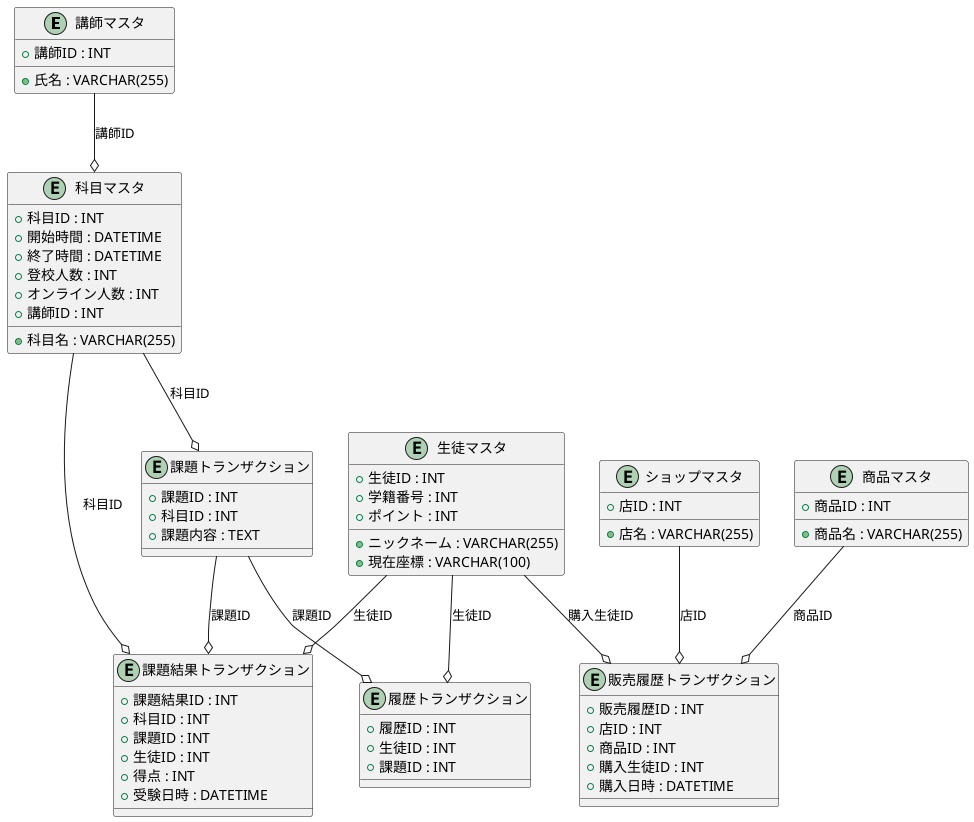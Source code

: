 @startuml aaa

' ------------------------------------------------------
' 講師マスタ
' ------------------------------------------------------
entity "講師マスタ" as teacher_master {
    +講師ID : INT
    +氏名 : VARCHAR(255)
}

' ------------------------------------------------------
' 生徒マスタ
' ------------------------------------------------------
entity "生徒マスタ" as student_master {
    +生徒ID : INT
    +学籍番号 : INT
    +ニックネーム : VARCHAR(255)
    +ポイント : INT
    +現在座標 : VARCHAR(100)
}

' ------------------------------------------------------
' 履歴トランザクション
' ------------------------------------------------------
entity "履歴トランザクション" as transaction_history {
    +履歴ID : INT
    +生徒ID : INT
    +課題ID : INT
}

' ------------------------------------------------------
' 科目マスタ
' ------------------------------------------------------
entity "科目マスタ" as subject_master {
    +科目ID : INT
    +科目名 : VARCHAR(255)
    +開始時間 : DATETIME
    +終了時間 : DATETIME
    +登校人数 : INT
    +オンライン人数 : INT
    +講師ID : INT
}

' ------------------------------------------------------
' 課題トランザクション
' ------------------------------------------------------
entity "課題トランザクション" as assignment_transaction {
    +課題ID : INT
    +科目ID : INT
    +課題内容 : TEXT
}

' ------------------------------------------------------
' 課題結果トランザクション
' ------------------------------------------------------
entity "課題結果トランザクション" as assignment_result_transaction {
    +課題結果ID : INT
    +科目ID : INT
    +課題ID : INT
    +生徒ID : INT
    +得点 : INT
    +受験日時 : DATETIME
}

' ------------------------------------------------------
' 商品マスタ
' ------------------------------------------------------
entity "商品マスタ" as product_master {
    +商品ID : INT
    +商品名 : VARCHAR(255)
}

' ------------------------------------------------------
' ショップマスタ
' ------------------------------------------------------
entity "ショップマスタ" as shop_master {
    +店ID : INT
    +店名 : VARCHAR(255)
}

' ------------------------------------------------------
' 販売履歴トランザクション
' ------------------------------------------------------
entity "販売履歴トランザクション" as sales_transaction {
    +販売履歴ID : INT
    +店ID : INT
    +商品ID : INT
    +購入生徒ID : INT
    +購入日時 : DATETIME
}

' ------------------------------------------------------
' テーブル間の関係
' ------------------------------------------------------

teacher_master --o subject_master : 講師ID
student_master --o transaction_history : 生徒ID
student_master --o assignment_result_transaction : 生徒ID
student_master --o sales_transaction : 購入生徒ID
subject_master --o assignment_transaction : 科目ID
subject_master --o assignment_result_transaction : 科目ID
assignment_transaction --o assignment_result_transaction : 課題ID
assignment_transaction --o transaction_history : 課題ID
product_master --o sales_transaction : 商品ID
shop_master --o sales_transaction : 店ID

@enduml